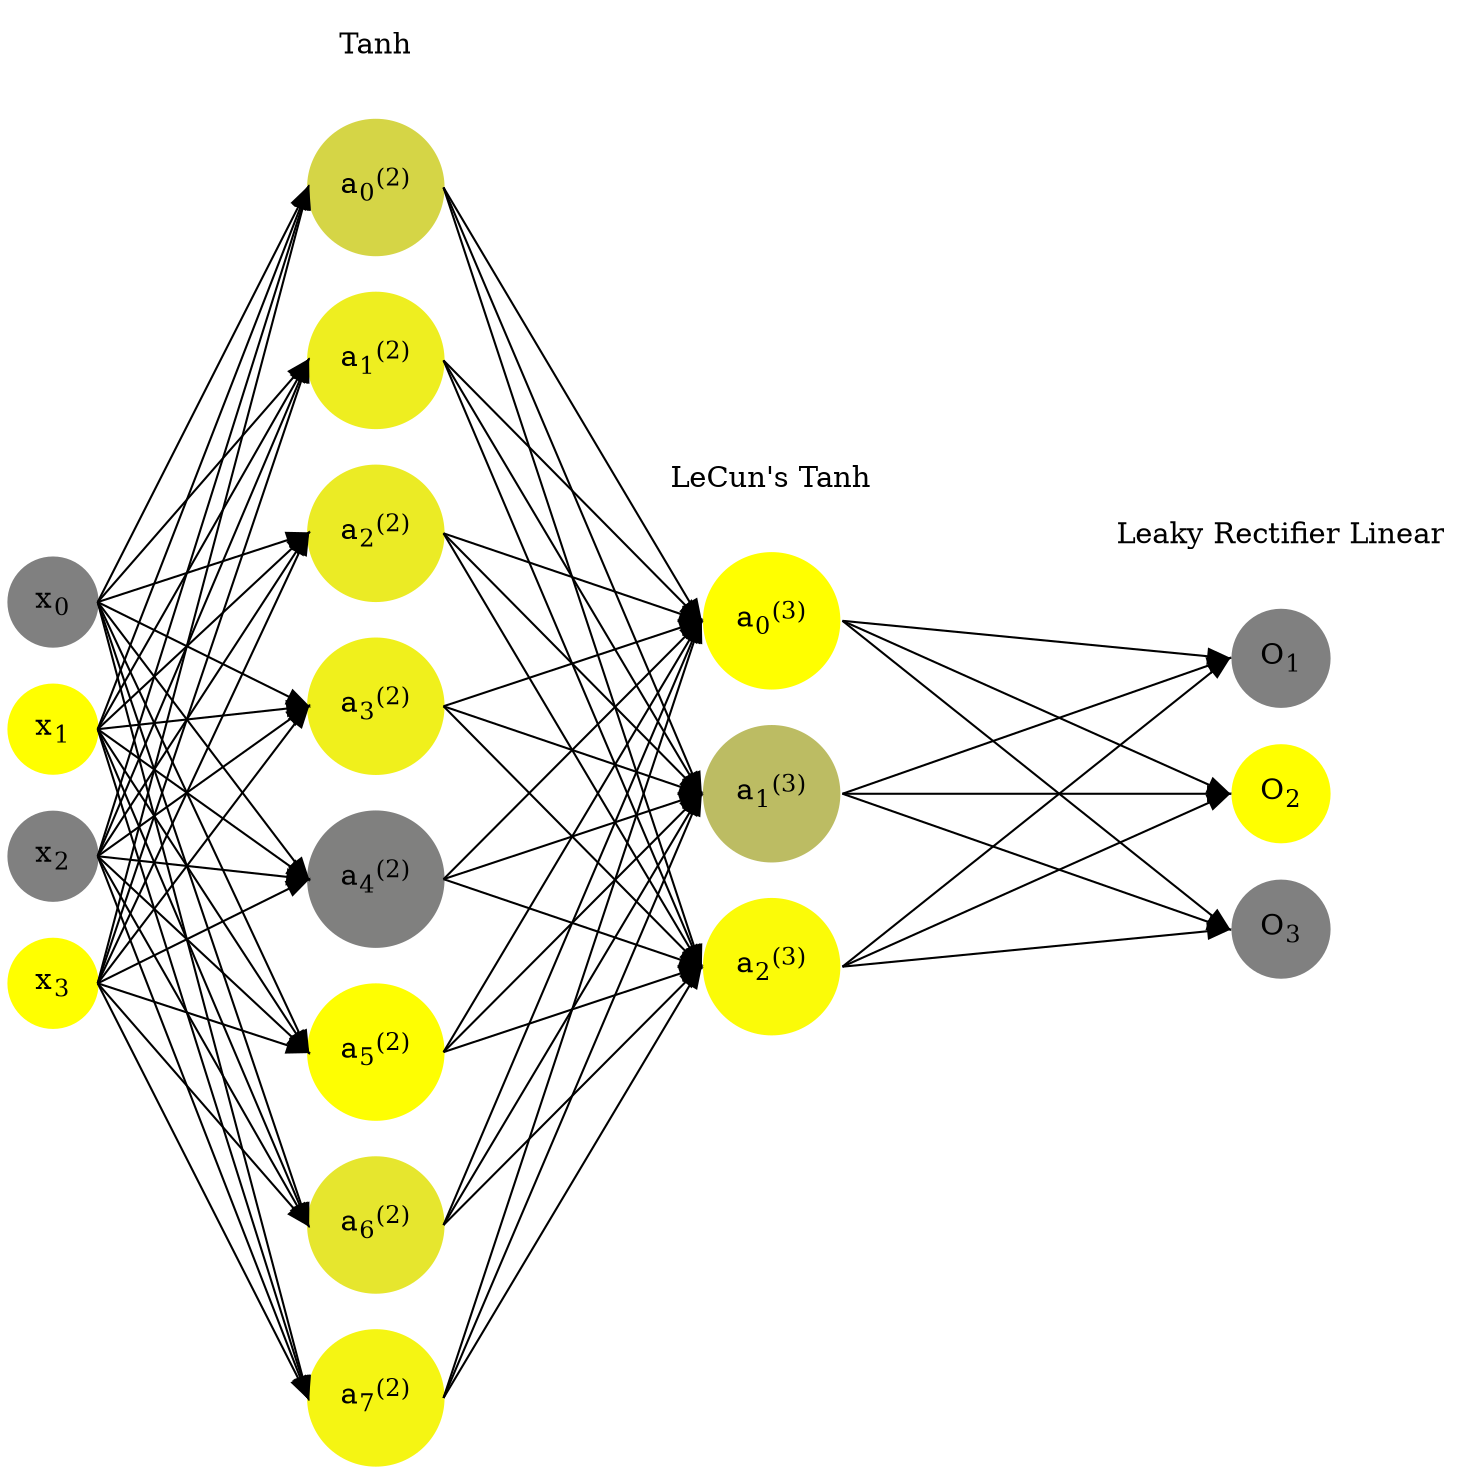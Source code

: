 digraph G {
	rankdir = LR;
	splines=false;
	edge[style=invis];
	ranksep= 1.4;
	{
	node [shape=circle, color="0.1667, 0.0, 0.5", style=filled, fillcolor="0.1667, 0.0, 0.5"];
	x0 [label=<x<sub>0</sub>>];
	}
	{
	node [shape=circle, color="0.1667, 1.0, 1.0", style=filled, fillcolor="0.1667, 1.0, 1.0"];
	x1 [label=<x<sub>1</sub>>];
	}
	{
	node [shape=circle, color="0.1667, 0.0, 0.5", style=filled, fillcolor="0.1667, 0.0, 0.5"];
	x2 [label=<x<sub>2</sub>>];
	}
	{
	node [shape=circle, color="0.1667, 1.0, 1.0", style=filled, fillcolor="0.1667, 1.0, 1.0"];
	x3 [label=<x<sub>3</sub>>];
	}
	{
	node [shape=circle, color="0.1667, 0.671213, 0.835607", style=filled, fillcolor="0.1667, 0.671213, 0.835607"];
	a02 [label=<a<sub>0</sub><sup>(2)</sup>>];
	}
	{
	node [shape=circle, color="0.1667, 0.861744, 0.930872", style=filled, fillcolor="0.1667, 0.861744, 0.930872"];
	a12 [label=<a<sub>1</sub><sup>(2)</sup>>];
	}
	{
	node [shape=circle, color="0.1667, 0.842168, 0.921084", style=filled, fillcolor="0.1667, 0.842168, 0.921084"];
	a22 [label=<a<sub>2</sub><sup>(2)</sup>>];
	}
	{
	node [shape=circle, color="0.1667, 0.882777, 0.941388", style=filled, fillcolor="0.1667, 0.882777, 0.941388"];
	a32 [label=<a<sub>3</sub><sup>(2)</sup>>];
	}
	{
	node [shape=circle, color="0.1667, 0.005715, 0.502857", style=filled, fillcolor="0.1667, 0.005715, 0.502857"];
	a42 [label=<a<sub>4</sub><sup>(2)</sup>>];
	}
	{
	node [shape=circle, color="0.1667, 0.991492, 0.995746", style=filled, fillcolor="0.1667, 0.991492, 0.995746"];
	a52 [label=<a<sub>5</sub><sup>(2)</sup>>];
	}
	{
	node [shape=circle, color="0.1667, 0.797256, 0.898628", style=filled, fillcolor="0.1667, 0.797256, 0.898628"];
	a62 [label=<a<sub>6</sub><sup>(2)</sup>>];
	}
	{
	node [shape=circle, color="0.1667, 0.921313, 0.960657", style=filled, fillcolor="0.1667, 0.921313, 0.960657"];
	a72 [label=<a<sub>7</sub><sup>(2)</sup>>];
	}
	{
	node [shape=circle, color="0.1667, 1.671061, 1.335530", style=filled, fillcolor="0.1667, 1.671061, 1.335530"];
	a03 [label=<a<sub>0</sub><sup>(3)</sup>>];
	}
	{
	node [shape=circle, color="0.1667, 0.475875, 0.737937", style=filled, fillcolor="0.1667, 0.475875, 0.737937"];
	a13 [label=<a<sub>1</sub><sup>(3)</sup>>];
	}
	{
	node [shape=circle, color="0.1667, 0.964558, 0.982279", style=filled, fillcolor="0.1667, 0.964558, 0.982279"];
	a23 [label=<a<sub>2</sub><sup>(3)</sup>>];
	}
	{
	node [shape=circle, color="0.1667, 0.0, 0.5", style=filled, fillcolor="0.1667, 0.0, 0.5"];
	O1 [label=<O<sub>1</sub>>];
	}
	{
	node [shape=circle, color="0.1667, 1.0, 1.0", style=filled, fillcolor="0.1667, 1.0, 1.0"];
	O2 [label=<O<sub>2</sub>>];
	}
	{
	node [shape=circle, color="0.1667, 0.0, 0.5", style=filled, fillcolor="0.1667, 0.0, 0.5"];
	O3 [label=<O<sub>3</sub>>];
	}
	{
	rank=same;
	x0->x1->x2->x3;
	}
	{
	rank=same;
	a02->a12->a22->a32->a42->a52->a62->a72;
	}
	{
	rank=same;
	a03->a13->a23;
	}
	{
	rank=same;
	O1->O2->O3;
	}
	l1 [shape=plaintext,label="Tanh"];
	l1->a02;
	{rank=same; l1;a02};
	l2 [shape=plaintext,label="LeCun's Tanh"];
	l2->a03;
	{rank=same; l2;a03};
	l3 [shape=plaintext,label="Leaky Rectifier Linear"];
	l3->O1;
	{rank=same; l3;O1};
edge[style=solid, tailport=e, headport=w];
	{x0;x1;x2;x3} -> {a02;a12;a22;a32;a42;a52;a62;a72};
	{a02;a12;a22;a32;a42;a52;a62;a72} -> {a03;a13;a23};
	{a03;a13;a23} -> {O1,O2,O3};
}